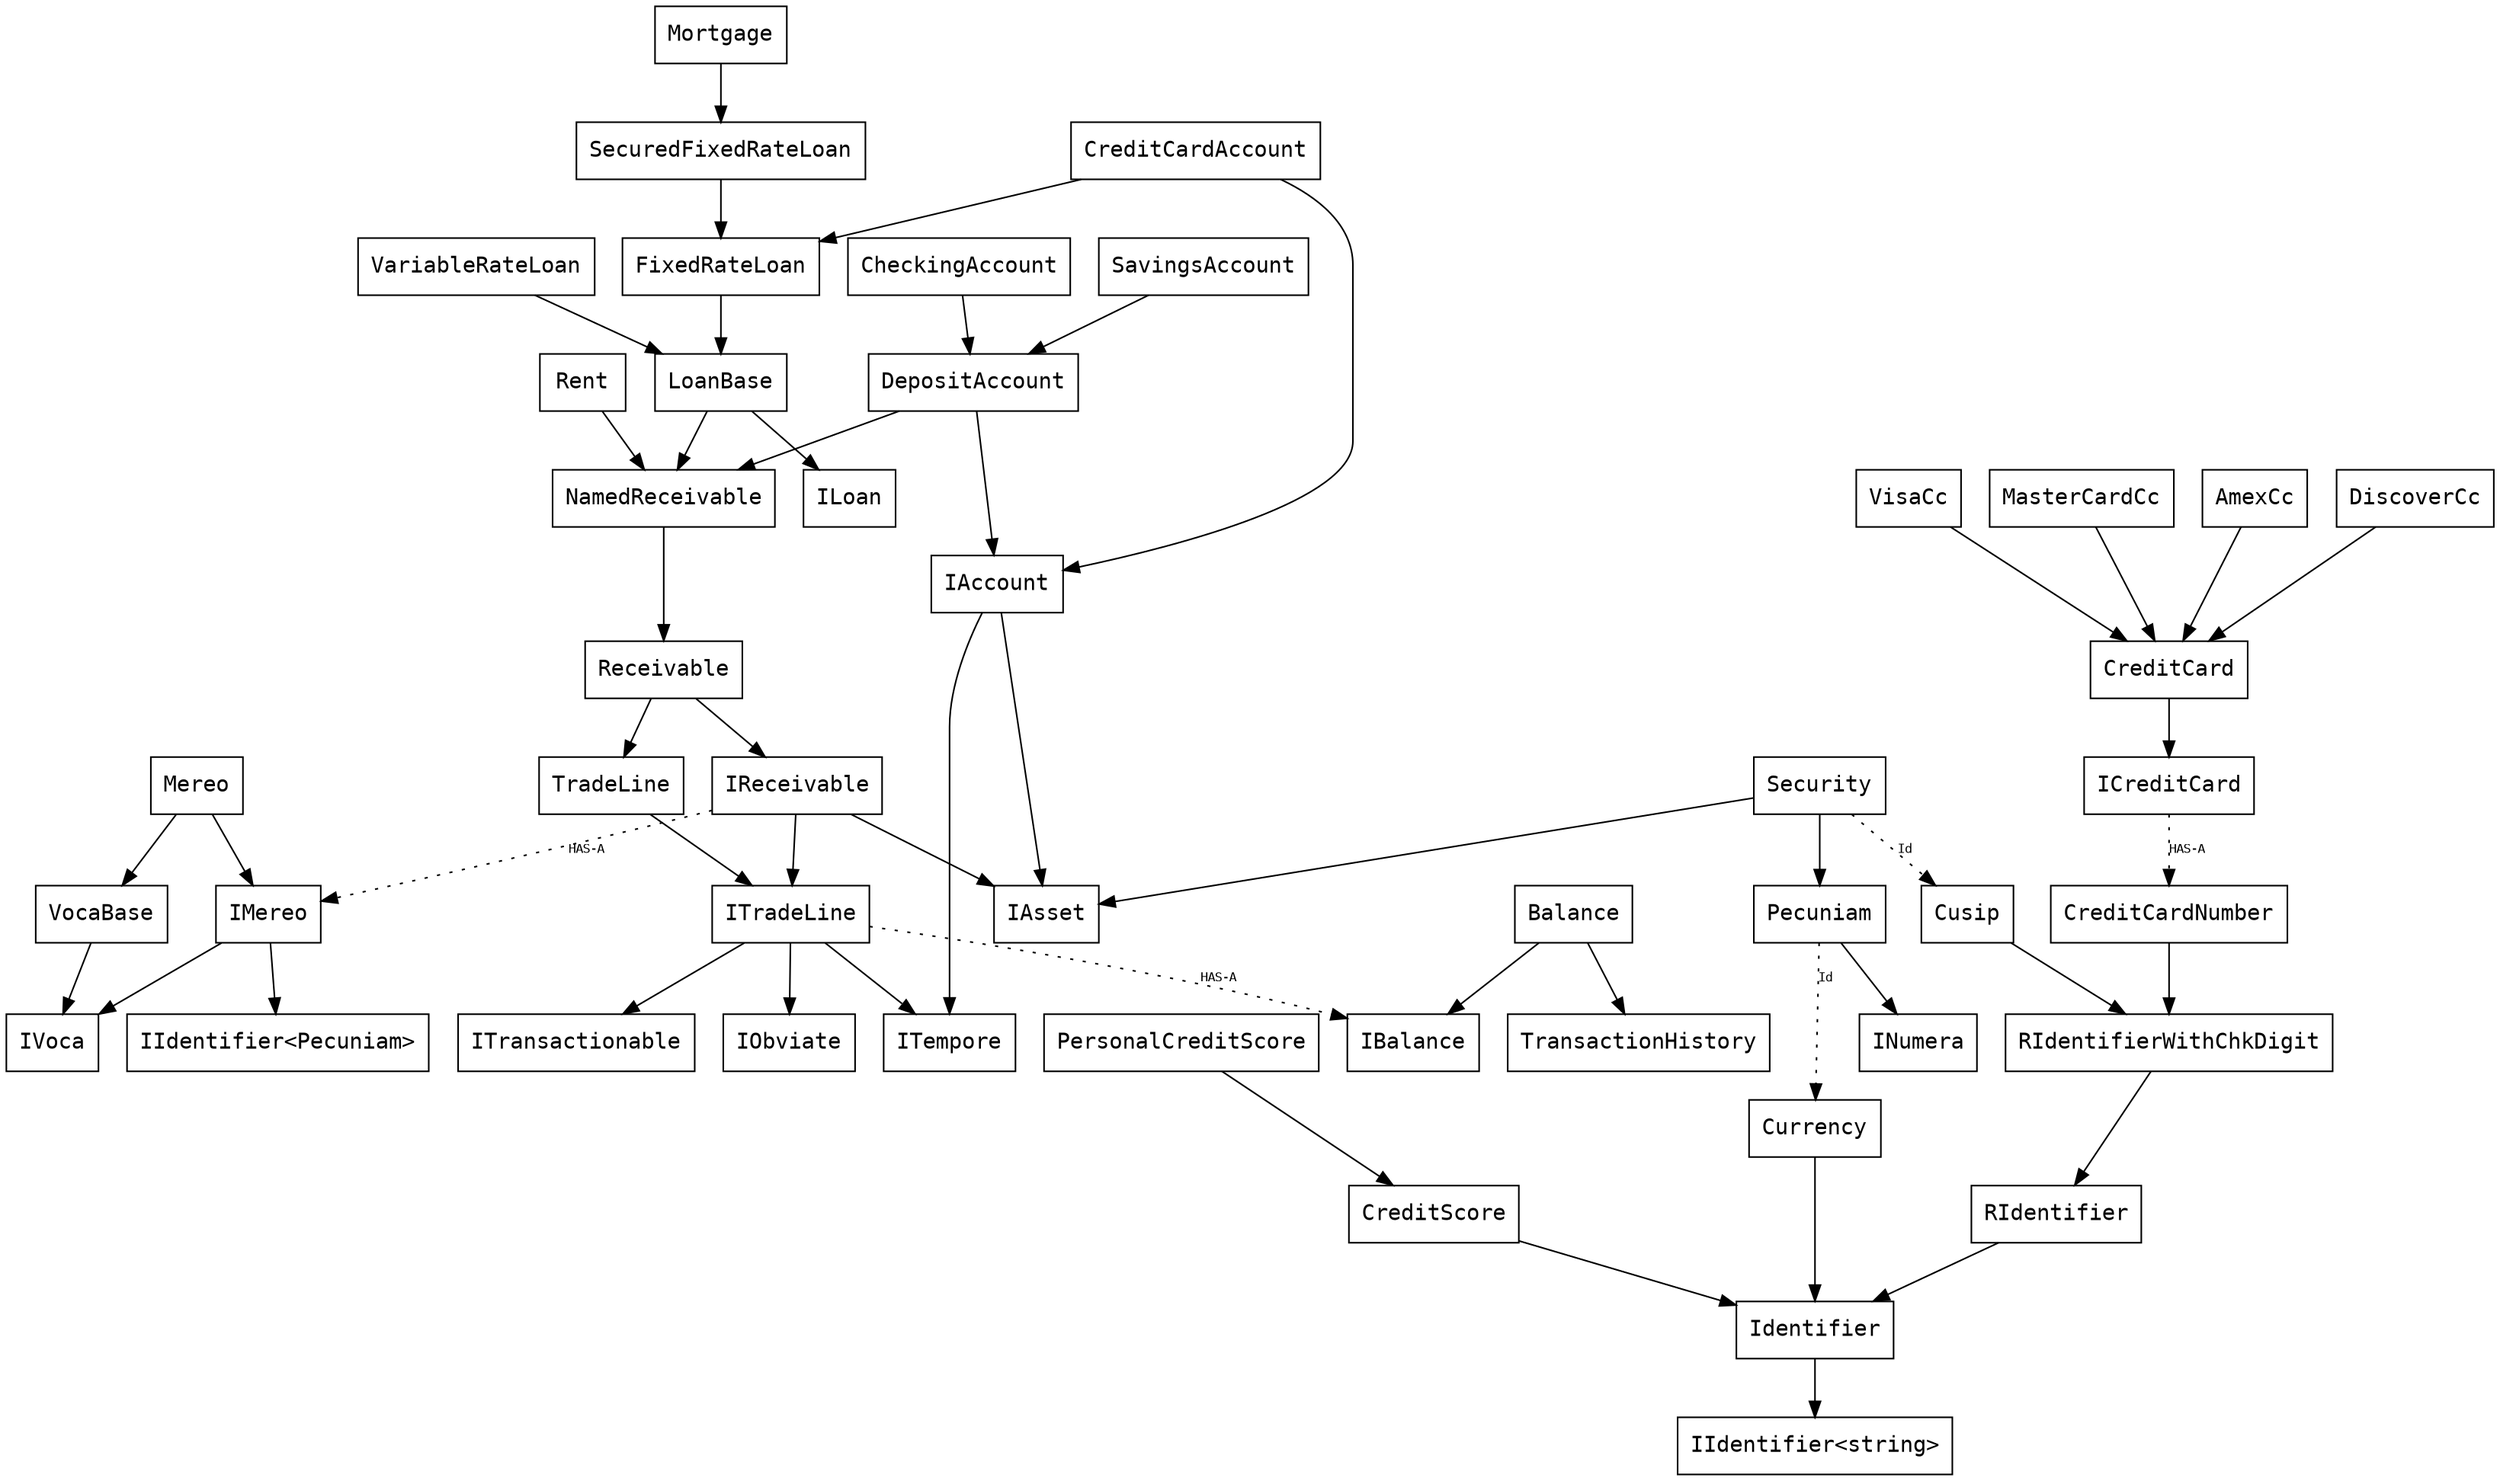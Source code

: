 digraph noFutureRandDataSp {
    node [fontname=Consolas, shape=box]
    
    PecuniamIdentifier [label="IIdentifier<Pecuniam>"]
    StringId [label="IIdentifier<string>"]
    
    Mortgage -> SecuredFixedRateLoan
    SecuredFixedRateLoan -> FixedRateLoan
    CreditCardAccount -> FixedRateLoan
    CreditCardAccount -> IAccount
    FixedRateLoan -> LoanBase
    LoanBase -> NamedReceivable
    Rent -> NamedReceivable
    CheckingAccount -> DepositAccount
    SavingsAccount -> DepositAccount
    DepositAccount -> NamedReceivable
    DepositAccount -> IAccount
    Receivable -> IReceivable
    Receivable -> TradeLine
    IReceivable -> ITradeLine
    IReceivable -> IAsset
    IReceivable -> IMereo [style="dotted", label="HAS-A",fontname=Consolas, fontsize=8]
    Mereo -> VocaBase
    Mereo -> IMereo
    IMereo -> IVoca
    VocaBase -> IVoca
    IMereo -> PecuniamIdentifier
    LoanBase -> ILoan
    TradeLine -> ITradeLine
    ITradeLine -> ITempore
    ITradeLine -> ITransactionable
    ITradeLine -> IObviate
    IAccount -> IAsset
    IAccount -> ITempore
    NamedReceivable -> Receivable
    ITradeLine -> IBalance [style="dotted" label="HAS-A",fontname=Consolas, fontsize=8]
    Balance -> IBalance
    Balance -> TransactionHistory
    VariableRateLoan -> LoanBase
    Security -> IAsset
    Security -> Pecuniam
    Security -> Cusip [style="dotted", label="Id",fontname=Consolas, fontsize=8]
    Cusip -> RIdentifierWithChkDigit
    RIdentifierWithChkDigit -> RIdentifier
    RIdentifier -> Identifier
    Pecuniam -> Currency [style="dotted", label="Id",fontname=Consolas, fontsize=8]
    Currency -> Identifier
    Pecuniam -> INumera
    CreditScore -> Identifier
    PersonalCreditScore -> CreditScore
    CreditCardNumber -> RIdentifierWithChkDigit
    VisaCc -> CreditCard
    MasterCardCc -> CreditCard
    AmexCc -> CreditCard
    DiscoverCc -> CreditCard
    CreditCard -> ICreditCard
    ICreditCard -> CreditCardNumber [style="dotted" label="HAS-A",fontname=Consolas, fontsize=8]
    Identifier -> StringId
}